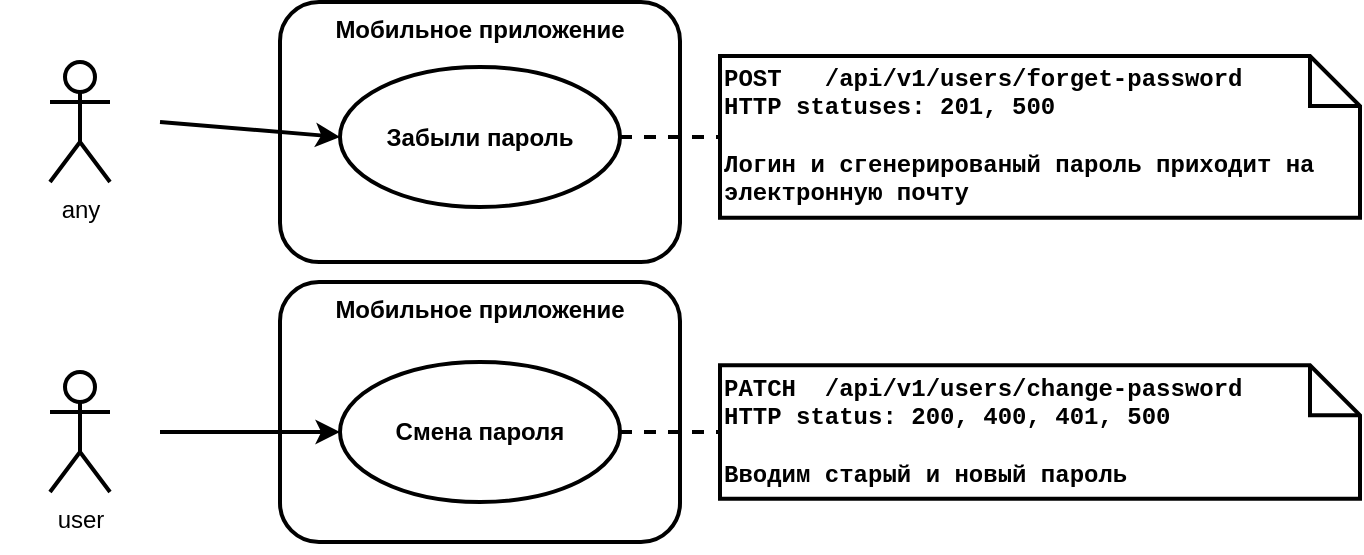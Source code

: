 <mxfile version="21.1.2" type="device">
  <diagram name="Page-1" id="AAvt_jfmFA6om0BTTyjX">
    <mxGraphModel dx="1418" dy="828" grid="1" gridSize="10" guides="1" tooltips="1" connect="1" arrows="1" fold="1" page="1" pageScale="1" pageWidth="850" pageHeight="1100" math="0" shadow="0">
      <root>
        <mxCell id="0" />
        <mxCell id="1" parent="0" />
        <mxCell id="yXIJ5aFNupt4woxmxci2-10" value="&amp;nbsp;" style="html=1;whiteSpace=wrap;fillColor=none;strokeColor=none;" parent="1" vertex="1">
          <mxGeometry x="40" y="40" width="80" height="120" as="geometry" />
        </mxCell>
        <mxCell id="yXIJ5aFNupt4woxmxci2-6" value="Мобильное приложение" style="html=1;whiteSpace=wrap;rounded=1;fontStyle=1;verticalAlign=top;strokeWidth=2;" parent="1" vertex="1">
          <mxGeometry x="180" y="180" width="200" height="130" as="geometry" />
        </mxCell>
        <mxCell id="yXIJ5aFNupt4woxmxci2-3" value="Мобильное приложение" style="html=1;whiteSpace=wrap;rounded=1;fontStyle=1;verticalAlign=top;strokeWidth=2;" parent="1" vertex="1">
          <mxGeometry x="180" y="40" width="200" height="130" as="geometry" />
        </mxCell>
        <mxCell id="yXIJ5aFNupt4woxmxci2-1" value="any" style="shape=umlActor;verticalLabelPosition=bottom;verticalAlign=top;html=1;strokeWidth=2;" parent="1" vertex="1">
          <mxGeometry x="65" y="70" width="30" height="60" as="geometry" />
        </mxCell>
        <mxCell id="yXIJ5aFNupt4woxmxci2-13" style="rounded=0;orthogonalLoop=1;jettySize=auto;html=1;exitX=1;exitY=0.5;exitDx=0;exitDy=0;entryX=0;entryY=0.5;entryDx=0;entryDy=0;entryPerimeter=0;dashed=1;strokeWidth=2;endArrow=none;endFill=0;" parent="1" source="yXIJ5aFNupt4woxmxci2-2" target="yXIJ5aFNupt4woxmxci2-8" edge="1">
          <mxGeometry relative="1" as="geometry" />
        </mxCell>
        <mxCell id="yXIJ5aFNupt4woxmxci2-2" value="Забыли пароль" style="ellipse;whiteSpace=wrap;html=1;strokeWidth=2;fontStyle=1" parent="1" vertex="1">
          <mxGeometry x="210" y="72.5" width="140" height="70" as="geometry" />
        </mxCell>
        <mxCell id="yXIJ5aFNupt4woxmxci2-14" style="rounded=0;orthogonalLoop=1;jettySize=auto;html=1;exitX=1;exitY=0.5;exitDx=0;exitDy=0;entryX=0;entryY=0.5;entryDx=0;entryDy=0;entryPerimeter=0;strokeWidth=2;endArrow=none;endFill=0;dashed=1;" parent="1" source="yXIJ5aFNupt4woxmxci2-5" target="yXIJ5aFNupt4woxmxci2-9" edge="1">
          <mxGeometry relative="1" as="geometry" />
        </mxCell>
        <mxCell id="yXIJ5aFNupt4woxmxci2-5" value="Смена пароля" style="ellipse;whiteSpace=wrap;html=1;strokeWidth=2;fontStyle=1" parent="1" vertex="1">
          <mxGeometry x="210" y="220" width="140" height="70" as="geometry" />
        </mxCell>
        <mxCell id="yXIJ5aFNupt4woxmxci2-8" value="POST&amp;nbsp; &amp;nbsp;/api/v1/users/forget-password&lt;br&gt;HTTP statuses: 201, 500&lt;br&gt;&lt;br&gt;Логин и сгенерированый пароль приходит на электронную почту" style="shape=note2;boundedLbl=1;whiteSpace=wrap;html=1;size=25;verticalAlign=middle;align=left;strokeWidth=2;fontStyle=1;fontFamily=Courier New;" parent="1" vertex="1">
          <mxGeometry x="400" y="67.06" width="320" height="80.87" as="geometry" />
        </mxCell>
        <mxCell id="yXIJ5aFNupt4woxmxci2-9" value="PATCH&amp;nbsp; /api/v1/users/change-password&lt;br&gt;HTTP status: 200, 400, 401, 500&lt;br&gt;&lt;br&gt;Вводим старый и новый пароль" style="shape=note2;boundedLbl=1;whiteSpace=wrap;html=1;size=25;verticalAlign=middle;align=left;strokeWidth=2;fontStyle=1;fontFamily=Courier New;" parent="1" vertex="1">
          <mxGeometry x="400" y="221.63" width="320" height="66.75" as="geometry" />
        </mxCell>
        <mxCell id="uKyEISd4zeSecbFLl26o-4" style="edgeStyle=orthogonalEdgeStyle;rounded=0;orthogonalLoop=1;jettySize=auto;html=1;exitX=1;exitY=0.5;exitDx=0;exitDy=0;entryX=0;entryY=0.5;entryDx=0;entryDy=0;strokeWidth=2;" parent="1" source="uKyEISd4zeSecbFLl26o-2" target="yXIJ5aFNupt4woxmxci2-5" edge="1">
          <mxGeometry relative="1" as="geometry" />
        </mxCell>
        <mxCell id="uKyEISd4zeSecbFLl26o-2" value="&amp;nbsp;" style="html=1;whiteSpace=wrap;fillColor=none;strokeColor=none;" parent="1" vertex="1">
          <mxGeometry x="40" y="195.01" width="80" height="120" as="geometry" />
        </mxCell>
        <mxCell id="uKyEISd4zeSecbFLl26o-3" value="user" style="shape=umlActor;verticalLabelPosition=bottom;verticalAlign=top;html=1;strokeWidth=2;" parent="1" vertex="1">
          <mxGeometry x="65" y="225.01" width="30" height="60" as="geometry" />
        </mxCell>
        <mxCell id="uKyEISd4zeSecbFLl26o-5" style="rounded=0;orthogonalLoop=1;jettySize=auto;html=1;exitX=1;exitY=0.5;exitDx=0;exitDy=0;entryX=0;entryY=0.5;entryDx=0;entryDy=0;strokeWidth=2;" parent="1" source="yXIJ5aFNupt4woxmxci2-10" target="yXIJ5aFNupt4woxmxci2-2" edge="1">
          <mxGeometry relative="1" as="geometry" />
        </mxCell>
      </root>
    </mxGraphModel>
  </diagram>
</mxfile>
